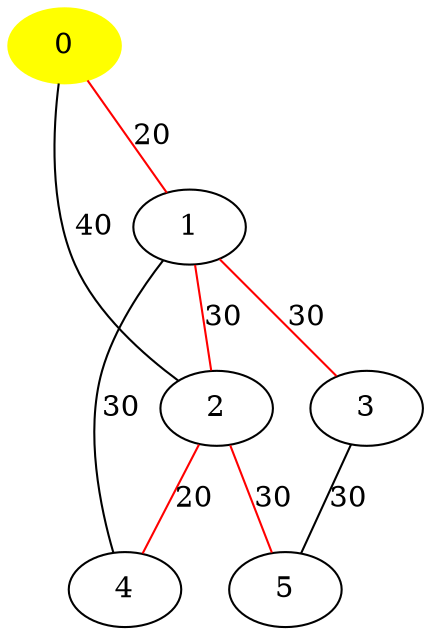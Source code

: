 graph Dijkstra{
	0[color = yellow, style = filled];
	0 -- 1[color = red, label = 20];
	0 -- 2[color = black, label = 40];
	1;
	1 -- 2[color = red, label = 30];
	1 -- 3[color = red, label = 30];
	1 -- 4[color = black, label = 30];
	2;
	2 -- 4[color = red, label = 20];
	2 -- 5[color = red, label = 30];
	3;
	3 -- 5[color = black, label = 30];
	4;
	5;
}
